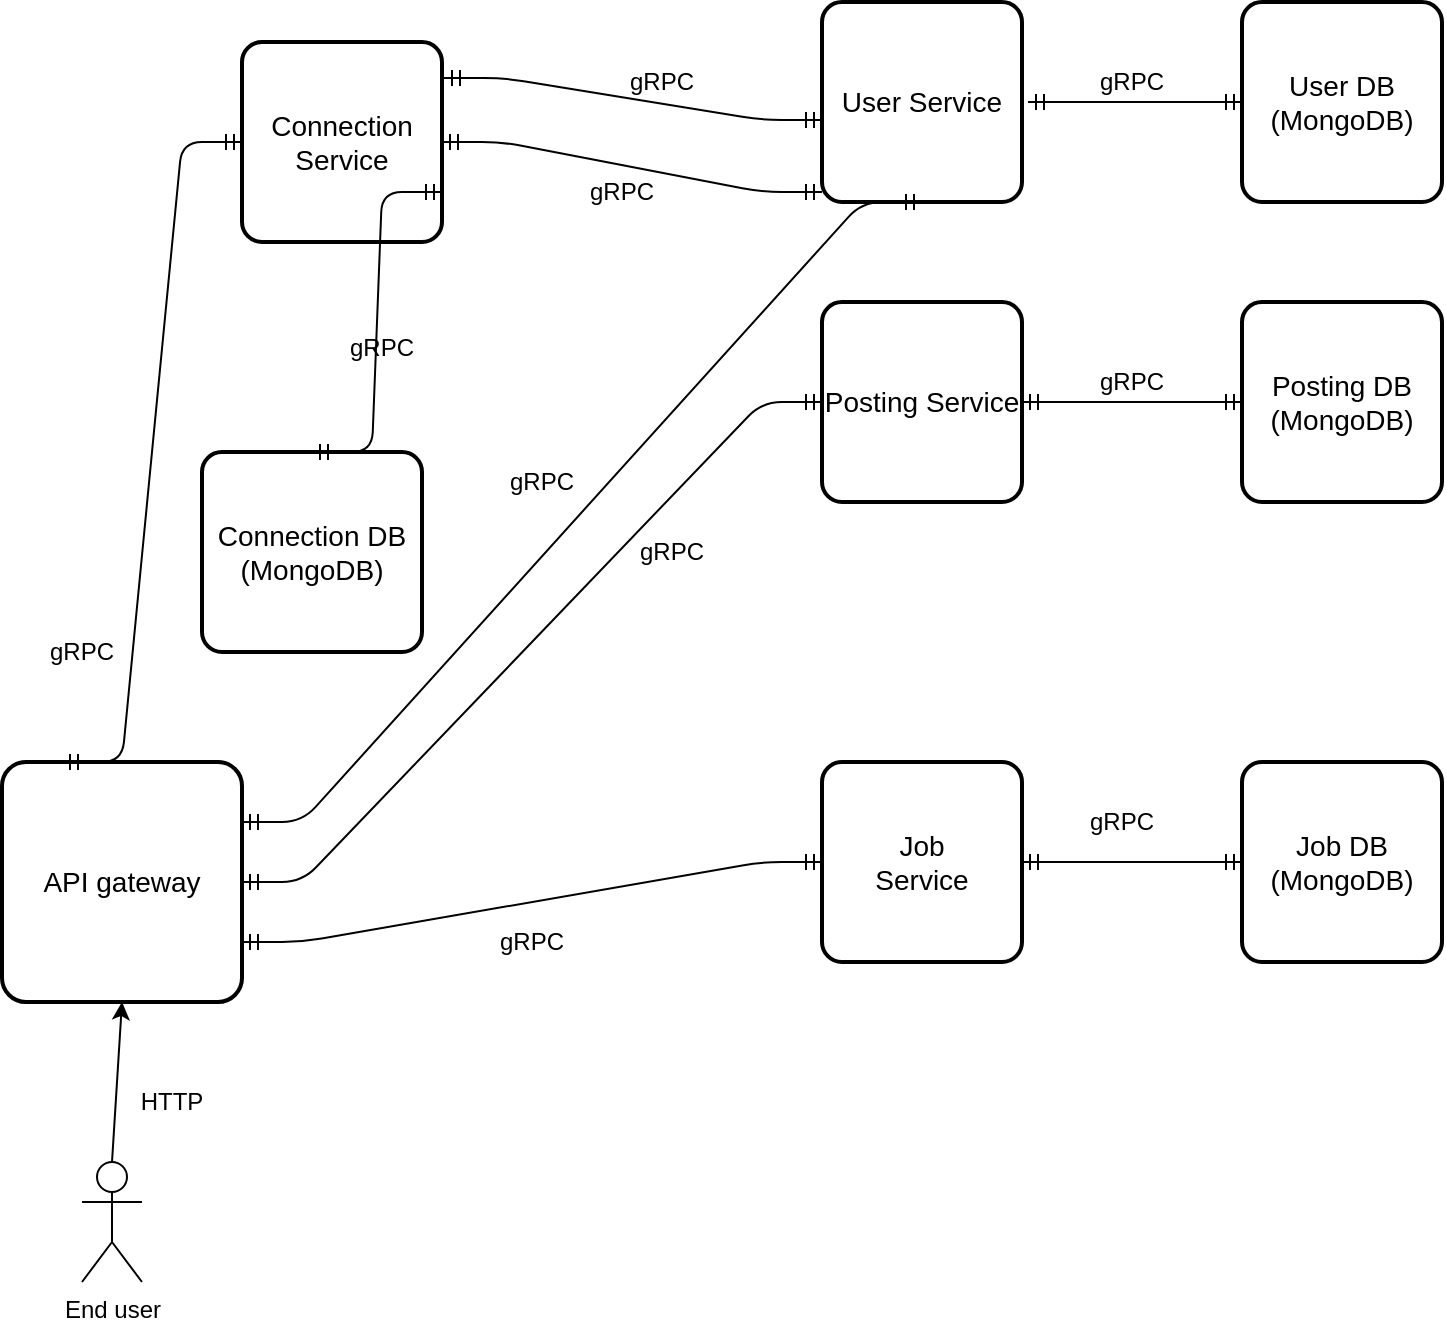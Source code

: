 <mxfile version="12.1.3" type="device" pages="1"><diagram id="ZhWcI1ldkWW8fqcJlVLE" name="Page-1"><mxGraphModel dx="854" dy="236" grid="1" gridSize="10" guides="1" tooltips="1" connect="1" arrows="1" fold="1" page="1" pageScale="1" pageWidth="850" pageHeight="1100" math="0" shadow="0"><root><mxCell id="0"/><mxCell id="1" parent="0"/><mxCell id="R2Sk4dm4YerBj1ycd3DM-2" value="&lt;div&gt;API gateway&lt;/div&gt;" style="strokeWidth=2;rounded=1;arcSize=10;whiteSpace=wrap;html=1;align=center;fontSize=14;" parent="1" vertex="1"><mxGeometry x="20" y="450" width="120" height="120" as="geometry"/></mxCell><mxCell id="R2Sk4dm4YerBj1ycd3DM-3" value="User Service" style="strokeWidth=2;rounded=1;arcSize=10;whiteSpace=wrap;html=1;align=center;fontSize=14;" parent="1" vertex="1"><mxGeometry x="430" y="70" width="100" height="100" as="geometry"/></mxCell><mxCell id="R2Sk4dm4YerBj1ycd3DM-4" value="&lt;div&gt;User DB (MongoDB)&lt;/div&gt;" style="strokeWidth=2;rounded=1;arcSize=10;whiteSpace=wrap;html=1;align=center;fontSize=14;" parent="1" vertex="1"><mxGeometry x="640" y="70" width="100" height="100" as="geometry"/></mxCell><mxCell id="R2Sk4dm4YerBj1ycd3DM-5" value="Posting Service" style="strokeWidth=2;rounded=1;arcSize=10;whiteSpace=wrap;html=1;align=center;fontSize=14;" parent="1" vertex="1"><mxGeometry x="430" y="220" width="100" height="100" as="geometry"/></mxCell><mxCell id="R2Sk4dm4YerBj1ycd3DM-6" value="Posting DB (MongoDB)" style="strokeWidth=2;rounded=1;arcSize=10;whiteSpace=wrap;html=1;align=center;fontSize=14;" parent="1" vertex="1"><mxGeometry x="640" y="220" width="100" height="100" as="geometry"/></mxCell><mxCell id="R2Sk4dm4YerBj1ycd3DM-7" value="" style="edgeStyle=entityRelationEdgeStyle;fontSize=12;html=1;endArrow=ERmandOne;startArrow=ERmandOne;entryX=0.5;entryY=1;entryDx=0;entryDy=0;exitX=1;exitY=0.25;exitDx=0;exitDy=0;" parent="1" source="R2Sk4dm4YerBj1ycd3DM-2" target="R2Sk4dm4YerBj1ycd3DM-3" edge="1"><mxGeometry width="100" height="100" relative="1" as="geometry"><mxPoint x="210" y="190" as="sourcePoint"/><mxPoint x="310" y="90" as="targetPoint"/></mxGeometry></mxCell><mxCell id="R2Sk4dm4YerBj1ycd3DM-8" value="" style="edgeStyle=entityRelationEdgeStyle;fontSize=12;html=1;endArrow=ERmandOne;startArrow=ERmandOne;entryX=0;entryY=0.5;entryDx=0;entryDy=0;" parent="1" target="R2Sk4dm4YerBj1ycd3DM-5" edge="1"><mxGeometry width="100" height="100" relative="1" as="geometry"><mxPoint x="140" y="510" as="sourcePoint"/><mxPoint x="360" y="220" as="targetPoint"/></mxGeometry></mxCell><mxCell id="R2Sk4dm4YerBj1ycd3DM-9" value="" style="edgeStyle=entityRelationEdgeStyle;fontSize=12;html=1;endArrow=ERmandOne;startArrow=ERmandOne;exitX=1;exitY=0.5;exitDx=0;exitDy=0;" parent="1" source="R2Sk4dm4YerBj1ycd3DM-5" target="R2Sk4dm4YerBj1ycd3DM-6" edge="1"><mxGeometry width="100" height="100" relative="1" as="geometry"><mxPoint x="530" y="360" as="sourcePoint"/><mxPoint x="630" y="260" as="targetPoint"/></mxGeometry></mxCell><mxCell id="R2Sk4dm4YerBj1ycd3DM-10" value="" style="edgeStyle=entityRelationEdgeStyle;fontSize=12;html=1;endArrow=ERmandOne;startArrow=ERmandOne;" parent="1" target="R2Sk4dm4YerBj1ycd3DM-4" edge="1"><mxGeometry width="100" height="100" relative="1" as="geometry"><mxPoint x="533" y="120" as="sourcePoint"/><mxPoint x="630" y="110" as="targetPoint"/></mxGeometry></mxCell><mxCell id="R2Sk4dm4YerBj1ycd3DM-11" value="gRPC" style="text;html=1;strokeColor=none;fillColor=none;align=center;verticalAlign=middle;whiteSpace=wrap;rounded=0;" parent="1" vertex="1"><mxGeometry x="310" y="160" width="40" height="10" as="geometry"/></mxCell><mxCell id="R2Sk4dm4YerBj1ycd3DM-12" value="gRPC" style="text;html=1;strokeColor=none;fillColor=none;align=center;verticalAlign=middle;whiteSpace=wrap;rounded=0;" parent="1" vertex="1"><mxGeometry x="190" y="232.5" width="40" height="20" as="geometry"/></mxCell><mxCell id="R2Sk4dm4YerBj1ycd3DM-13" value="gRPC" style="text;html=1;strokeColor=none;fillColor=none;align=center;verticalAlign=middle;whiteSpace=wrap;rounded=0;" parent="1" vertex="1"><mxGeometry x="565" y="100" width="40" height="20" as="geometry"/></mxCell><mxCell id="R2Sk4dm4YerBj1ycd3DM-14" value="gRPC" style="text;html=1;strokeColor=none;fillColor=none;align=center;verticalAlign=middle;whiteSpace=wrap;rounded=0;" parent="1" vertex="1"><mxGeometry x="565" y="250" width="40" height="20" as="geometry"/></mxCell><mxCell id="R2Sk4dm4YerBj1ycd3DM-15" value="Connection Service" style="strokeWidth=2;rounded=1;arcSize=10;whiteSpace=wrap;html=1;align=center;fontSize=14;" parent="1" vertex="1"><mxGeometry x="140" y="90" width="100" height="100" as="geometry"/></mxCell><mxCell id="R2Sk4dm4YerBj1ycd3DM-16" value="" style="edgeStyle=entityRelationEdgeStyle;fontSize=12;html=1;endArrow=ERmandOne;startArrow=ERmandOne;entryX=0;entryY=0.59;entryDx=0;entryDy=0;entryPerimeter=0;exitX=1.01;exitY=0.18;exitDx=0;exitDy=0;exitPerimeter=0;" parent="1" source="R2Sk4dm4YerBj1ycd3DM-15" target="R2Sk4dm4YerBj1ycd3DM-3" edge="1"><mxGeometry width="100" height="100" relative="1" as="geometry"><mxPoint x="226" y="308" as="sourcePoint"/><mxPoint x="300" y="180" as="targetPoint"/></mxGeometry></mxCell><mxCell id="R2Sk4dm4YerBj1ycd3DM-17" value="" style="edgeStyle=entityRelationEdgeStyle;fontSize=12;html=1;endArrow=ERmandOne;startArrow=ERmandOne;exitX=1;exitY=0.5;exitDx=0;exitDy=0;entryX=0;entryY=0.95;entryDx=0;entryDy=0;entryPerimeter=0;" parent="1" source="R2Sk4dm4YerBj1ycd3DM-15" target="R2Sk4dm4YerBj1ycd3DM-3" edge="1"><mxGeometry width="100" height="100" relative="1" as="geometry"><mxPoint x="320" y="420" as="sourcePoint"/><mxPoint x="420" y="320" as="targetPoint"/></mxGeometry></mxCell><mxCell id="R2Sk4dm4YerBj1ycd3DM-18" value="gRPC" style="text;html=1;strokeColor=none;fillColor=none;align=center;verticalAlign=middle;whiteSpace=wrap;rounded=0;" parent="1" vertex="1"><mxGeometry x="270" y="300" width="40" height="20" as="geometry"/></mxCell><mxCell id="R2Sk4dm4YerBj1ycd3DM-19" value="gRPC" style="text;html=1;strokeColor=none;fillColor=none;align=center;verticalAlign=middle;whiteSpace=wrap;rounded=0;" parent="1" vertex="1"><mxGeometry x="330" y="100" width="40" height="20" as="geometry"/></mxCell><mxCell id="yd1HXZ0C3A-VKV9AiMm7-1" value="Connection DB (MongoDB)" style="strokeWidth=2;rounded=1;arcSize=10;whiteSpace=wrap;html=1;align=center;fontSize=14;" vertex="1" parent="1"><mxGeometry x="120" y="295" width="110" height="100" as="geometry"/></mxCell><mxCell id="yd1HXZ0C3A-VKV9AiMm7-2" value="" style="edgeStyle=entityRelationEdgeStyle;fontSize=12;html=1;endArrow=ERmandOne;startArrow=ERmandOne;entryX=0.5;entryY=0;entryDx=0;entryDy=0;exitX=1;exitY=0.75;exitDx=0;exitDy=0;" edge="1" parent="1" source="R2Sk4dm4YerBj1ycd3DM-15" target="yd1HXZ0C3A-VKV9AiMm7-1"><mxGeometry width="100" height="100" relative="1" as="geometry"><mxPoint x="420" y="490" as="sourcePoint"/><mxPoint x="520" y="390" as="targetPoint"/></mxGeometry></mxCell><mxCell id="yd1HXZ0C3A-VKV9AiMm7-3" value="gRPC" style="text;html=1;strokeColor=none;fillColor=none;align=center;verticalAlign=middle;whiteSpace=wrap;rounded=0;" vertex="1" parent="1"><mxGeometry x="335" y="335" width="40" height="20" as="geometry"/></mxCell><mxCell id="yd1HXZ0C3A-VKV9AiMm7-5" value="" style="edgeStyle=entityRelationEdgeStyle;fontSize=12;html=1;endArrow=ERmandOne;startArrow=ERmandOne;entryX=0;entryY=0.5;entryDx=0;entryDy=0;" edge="1" parent="1" target="R2Sk4dm4YerBj1ycd3DM-15"><mxGeometry width="100" height="100" relative="1" as="geometry"><mxPoint x="50" y="450" as="sourcePoint"/><mxPoint x="170" y="420" as="targetPoint"/></mxGeometry></mxCell><mxCell id="yd1HXZ0C3A-VKV9AiMm7-6" value="gRPC" style="text;html=1;strokeColor=none;fillColor=none;align=center;verticalAlign=middle;whiteSpace=wrap;rounded=0;" vertex="1" parent="1"><mxGeometry x="40" y="385" width="40" height="20" as="geometry"/></mxCell><mxCell id="yd1HXZ0C3A-VKV9AiMm7-9" value="&lt;div&gt;Job&lt;/div&gt;&lt;div&gt;Service&lt;/div&gt;" style="strokeWidth=2;rounded=1;arcSize=10;whiteSpace=wrap;html=1;align=center;fontSize=14;" vertex="1" parent="1"><mxGeometry x="430" y="450" width="100" height="100" as="geometry"/></mxCell><mxCell id="yd1HXZ0C3A-VKV9AiMm7-10" value="Job DB (MongoDB)" style="strokeWidth=2;rounded=1;arcSize=10;whiteSpace=wrap;html=1;align=center;fontSize=14;" vertex="1" parent="1"><mxGeometry x="640" y="450" width="100" height="100" as="geometry"/></mxCell><mxCell id="yd1HXZ0C3A-VKV9AiMm7-11" value="" style="edgeStyle=entityRelationEdgeStyle;fontSize=12;html=1;endArrow=ERmandOne;startArrow=ERmandOne;exitX=1;exitY=0.75;exitDx=0;exitDy=0;entryX=0;entryY=0.5;entryDx=0;entryDy=0;" edge="1" parent="1" source="R2Sk4dm4YerBj1ycd3DM-2" target="yd1HXZ0C3A-VKV9AiMm7-9"><mxGeometry width="100" height="100" relative="1" as="geometry"><mxPoint x="295" y="600" as="sourcePoint"/><mxPoint x="420" y="510" as="targetPoint"/></mxGeometry></mxCell><mxCell id="yd1HXZ0C3A-VKV9AiMm7-12" value="" style="edgeStyle=entityRelationEdgeStyle;fontSize=12;html=1;endArrow=ERmandOne;startArrow=ERmandOne;entryX=0;entryY=0.5;entryDx=0;entryDy=0;exitX=1;exitY=0.5;exitDx=0;exitDy=0;" edge="1" parent="1" source="yd1HXZ0C3A-VKV9AiMm7-9" target="yd1HXZ0C3A-VKV9AiMm7-10"><mxGeometry width="100" height="100" relative="1" as="geometry"><mxPoint x="515" y="670" as="sourcePoint"/><mxPoint x="615" y="570" as="targetPoint"/></mxGeometry></mxCell><mxCell id="yd1HXZ0C3A-VKV9AiMm7-13" value="gRPC" style="text;html=1;strokeColor=none;fillColor=none;align=center;verticalAlign=middle;whiteSpace=wrap;rounded=0;" vertex="1" parent="1"><mxGeometry x="265" y="530" width="40" height="20" as="geometry"/></mxCell><mxCell id="yd1HXZ0C3A-VKV9AiMm7-14" value="gRPC" style="text;html=1;strokeColor=none;fillColor=none;align=center;verticalAlign=middle;whiteSpace=wrap;rounded=0;" vertex="1" parent="1"><mxGeometry x="560" y="470" width="40" height="20" as="geometry"/></mxCell><mxCell id="yd1HXZ0C3A-VKV9AiMm7-17" value="End user" style="shape=umlActor;verticalLabelPosition=bottom;labelBackgroundColor=#ffffff;verticalAlign=top;html=1;" vertex="1" parent="1"><mxGeometry x="60" y="650" width="30" height="60" as="geometry"/></mxCell><mxCell id="yd1HXZ0C3A-VKV9AiMm7-20" value="" style="endArrow=classic;html=1;exitX=0.5;exitY=0;exitDx=0;exitDy=0;exitPerimeter=0;entryX=0.5;entryY=1;entryDx=0;entryDy=0;" edge="1" parent="1" source="yd1HXZ0C3A-VKV9AiMm7-17" target="R2Sk4dm4YerBj1ycd3DM-2"><mxGeometry width="50" height="50" relative="1" as="geometry"><mxPoint x="115" y="660" as="sourcePoint"/><mxPoint x="165" y="610" as="targetPoint"/></mxGeometry></mxCell><mxCell id="yd1HXZ0C3A-VKV9AiMm7-21" value="HTTP" style="text;html=1;strokeColor=none;fillColor=none;align=center;verticalAlign=middle;whiteSpace=wrap;rounded=0;" vertex="1" parent="1"><mxGeometry x="60" y="600" width="90" height="40" as="geometry"/></mxCell></root></mxGraphModel></diagram></mxfile>